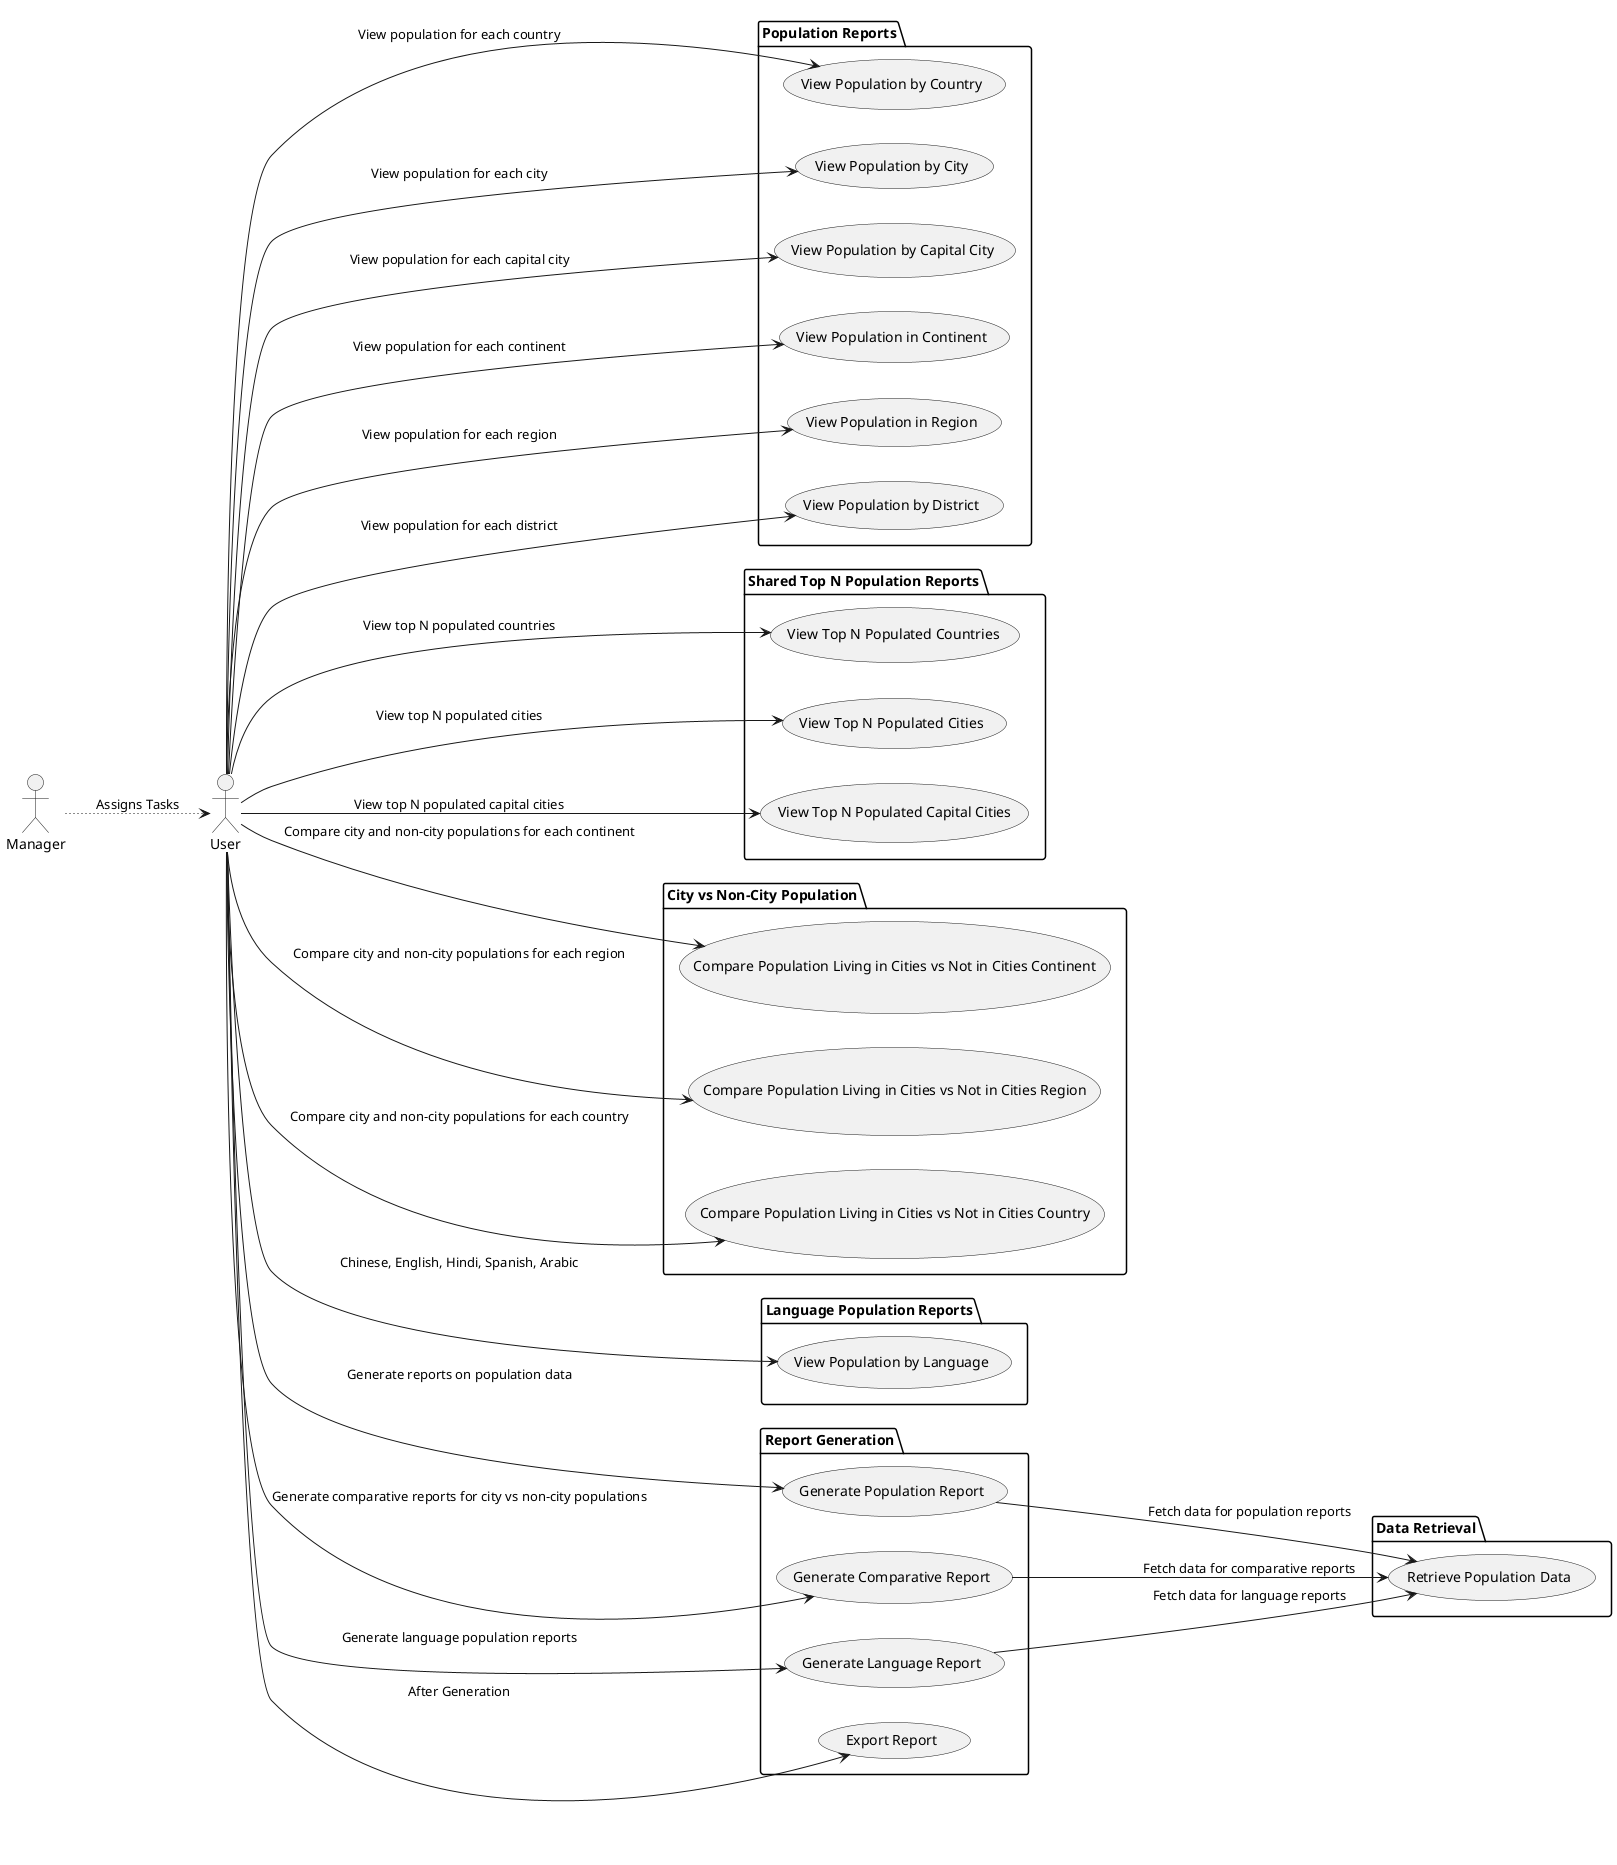 @startuml UseCaseDiagram
' Set the direction of the diagram
left to right direction

' Define actors
' The Manager assigns tasks to the User
actor Manager as M
' The User performs actions to generate reports
actor User as U

' Show the relationship between Manager and User
' The Manager delegates tasks to the User, who handles the actual operations
M -[dotted]-> U : Assigns Tasks

' Population Reports section
package "Population Reports" {
    ' The User can view population data organized by different administrative levels
    U --> (View Population by Country)       : View population for each country
    U --> (View Population by City)          : View population for each city
    U --> (View Population by Capital City)  : View population for each capital city
    U --> (View Population in Continent)     : View population for each continent
    U --> (View Population in Region)        : View population for each region
    U --> (View Population by District)      : View population for each district
}

' Shared Top N Population Reports section
package "Shared Top N Population Reports" {
    ' The User can view the top N populated areas, where N is a user-defined number
    U --> (View Top N Populated Countries)   : View top N populated countries
    U --> (View Top N Populated Cities)      : View top N populated cities
    U --> (View Top N Populated Capital Cities) : View top N populated capital cities
}

' City vs Non-City Population section
package "City vs Non-City Population" {
    ' The User can compare populations living in cities versus non-city areas in various levels
    U --> (Compare Population Living in Cities vs Not in Cities Continent) : Compare city and non-city populations for each continent
    U --> (Compare Population Living in Cities vs Not in Cities Region)    : Compare city and non-city populations for each region
    U --> (Compare Population Living in Cities vs Not in Cities Country)   : Compare city and non-city populations for each country
}

' Language Population Reports section
package "Language Population Reports" {
    ' The User can view population data for languages spoken, showing number of speakers and percentage of world population
    U --> (View Population by Language) : Chinese, English, Hindi, Spanish, Arabic
}

' Report Generation section
package "Report Generation" {
    ' The User generates different types of reports after retrieving data
    U --> (Generate Population Report)       : Generate reports on population data
    U --> (Generate Comparative Report)      : Generate comparative reports for city vs non-city populations
    U --> (Generate Language Report)         : Generate language population reports

    ' The User can export generated reports
    U --> (Export Report) : After Generation
}

' Data Retrieval section
package "Data Retrieval" {
    ' Each report generation includes data retrieval from the population database
    (Generate Population Report) --> (Retrieve Population Data) : Fetch data for population reports
    (Generate Comparative Report) --> (Retrieve Population Data) : Fetch data for comparative reports
    (Generate Language Report) --> (Retrieve Population Data)    : Fetch data for language reports
}

@enduml



